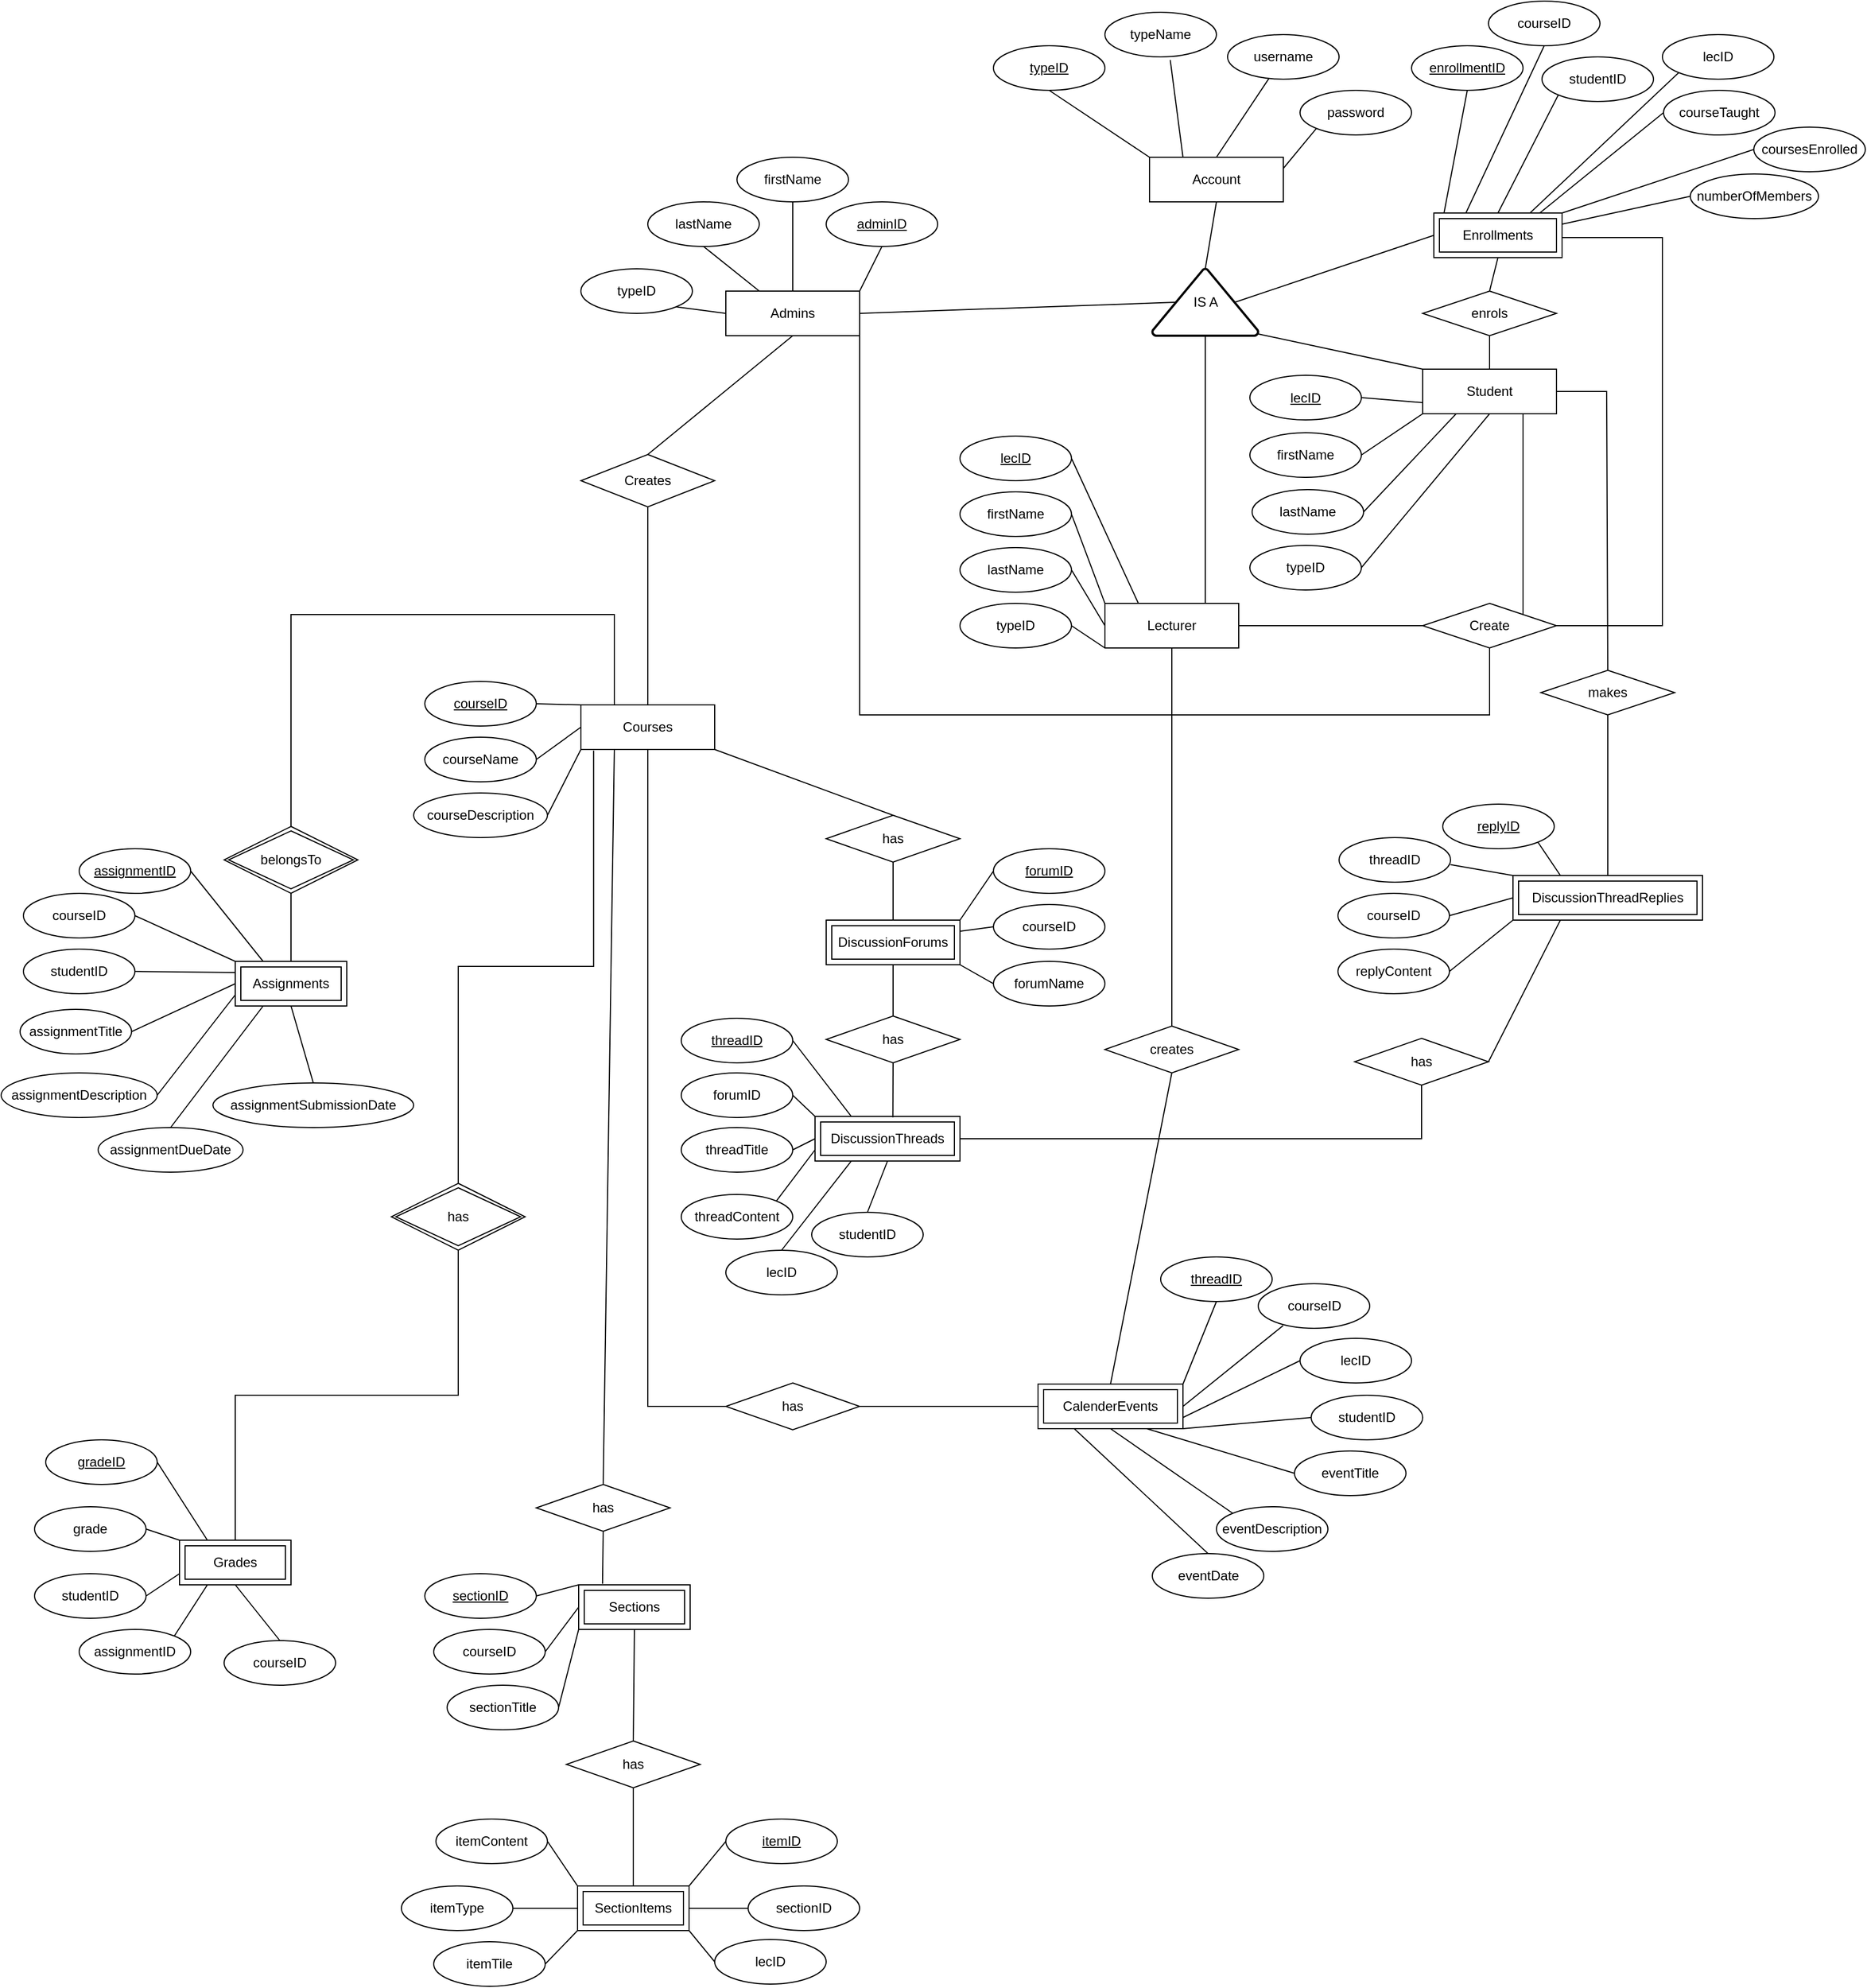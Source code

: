 <mxfile version="20.8.16" type="device"><diagram name="Page-1" id="lBveupXUD0aAb4CRtG_4"><mxGraphModel dx="3390" dy="1751" grid="1" gridSize="10" guides="1" tooltips="1" connect="1" arrows="1" fold="1" page="1" pageScale="1" pageWidth="850" pageHeight="1100" math="0" shadow="0"><root><mxCell id="0"/><mxCell id="1" parent="0"/><mxCell id="aRd8-85JqNdIU2MHfNbv-6" style="rounded=0;orthogonalLoop=1;jettySize=auto;html=1;strokeColor=none;startArrow=none;" parent="1" edge="1"><mxGeometry relative="1" as="geometry"><mxPoint x="-55.286" y="382.643" as="sourcePoint"/><mxPoint x="-70" y="306.5" as="targetPoint"/></mxGeometry></mxCell><mxCell id="B5tMdyo0w8CYbrF2n7jv-20" value="Account" style="rounded=0;whiteSpace=wrap;html=1;" parent="1" vertex="1"><mxGeometry x="180" y="160" width="120" height="40" as="geometry"/></mxCell><mxCell id="aRd8-85JqNdIU2MHfNbv-43" value="Create" style="shape=rhombus;perimeter=rhombusPerimeter;whiteSpace=wrap;html=1;align=center;" parent="1" vertex="1"><mxGeometry x="425" y="560" width="120" height="40" as="geometry"/></mxCell><mxCell id="aRd8-85JqNdIU2MHfNbv-58" value="typeID" style="ellipse;whiteSpace=wrap;html=1;align=center;fontStyle=4;" parent="1" vertex="1"><mxGeometry x="40" y="60" width="100" height="40" as="geometry"/></mxCell><mxCell id="aRd8-85JqNdIU2MHfNbv-59" value="typeName" style="ellipse;whiteSpace=wrap;html=1;align=center;" parent="1" vertex="1"><mxGeometry x="140" y="30" width="100" height="40" as="geometry"/></mxCell><mxCell id="aRd8-85JqNdIU2MHfNbv-60" value="username" style="ellipse;whiteSpace=wrap;html=1;align=center;" parent="1" vertex="1"><mxGeometry x="250" y="50" width="100" height="40" as="geometry"/></mxCell><mxCell id="aRd8-85JqNdIU2MHfNbv-67" value="enrollmentID" style="ellipse;whiteSpace=wrap;html=1;align=center;fontStyle=4;" parent="1" vertex="1"><mxGeometry x="415" y="60" width="100" height="40" as="geometry"/></mxCell><mxCell id="aRd8-85JqNdIU2MHfNbv-78" value="has" style="shape=rhombus;perimeter=rhombusPerimeter;whiteSpace=wrap;html=1;align=center;" parent="1" vertex="1"><mxGeometry x="-110" y="750" width="120" height="42" as="geometry"/></mxCell><mxCell id="aRd8-85JqNdIU2MHfNbv-79" value="Admins" style="rounded=0;whiteSpace=wrap;html=1;" parent="1" vertex="1"><mxGeometry x="-200" y="280" width="120" height="40" as="geometry"/></mxCell><mxCell id="aRd8-85JqNdIU2MHfNbv-116" value="DiscussionThreadReplies" style="shape=ext;margin=3;double=1;whiteSpace=wrap;html=1;align=center;" parent="1" vertex="1"><mxGeometry x="506" y="804" width="170" height="40" as="geometry"/></mxCell><mxCell id="aRd8-85JqNdIU2MHfNbv-117" value="" style="endArrow=none;html=1;rounded=0;strokeColor=default;exitX=1;exitY=0.5;exitDx=0;exitDy=0;entryX=0.25;entryY=1;entryDx=0;entryDy=0;" parent="1" source="PYHG-4ooEuoBFtApwX-n-49" target="aRd8-85JqNdIU2MHfNbv-116" edge="1"><mxGeometry width="50" height="50" relative="1" as="geometry"><mxPoint x="550" y="890" as="sourcePoint"/><mxPoint x="660" y="950" as="targetPoint"/></mxGeometry></mxCell><mxCell id="p_TfnDKH4M-P55CHSdLu-1" value="makes" style="shape=rhombus;perimeter=rhombusPerimeter;whiteSpace=wrap;html=1;align=center;" parent="1" vertex="1"><mxGeometry x="531" y="620" width="120" height="40" as="geometry"/></mxCell><mxCell id="p_TfnDKH4M-P55CHSdLu-18" value="DiscussionForums" style="shape=ext;margin=3;double=1;whiteSpace=wrap;html=1;align=center;" parent="1" vertex="1"><mxGeometry x="-110" y="844" width="120" height="40" as="geometry"/></mxCell><mxCell id="p_TfnDKH4M-P55CHSdLu-20" value="SectionItems" style="shape=ext;margin=3;double=1;whiteSpace=wrap;html=1;align=center;" parent="1" vertex="1"><mxGeometry x="-333" y="1710" width="100" height="40" as="geometry"/></mxCell><mxCell id="p_TfnDKH4M-P55CHSdLu-23" value="" style="endArrow=none;html=1;rounded=0;strokeColor=default;exitX=0.5;exitY=0;exitDx=0;exitDy=0;entryX=1;entryY=1;entryDx=0;entryDy=0;" parent="1" source="aRd8-85JqNdIU2MHfNbv-78" target="bflzQ9iihkxodjmwPfe6-37" edge="1"><mxGeometry width="50" height="50" relative="1" as="geometry"><mxPoint x="600" y="630" as="sourcePoint"/><mxPoint x="-50" y="510" as="targetPoint"/></mxGeometry></mxCell><mxCell id="p_TfnDKH4M-P55CHSdLu-34" value="replyID" style="ellipse;whiteSpace=wrap;html=1;align=center;fontStyle=4;" parent="1" vertex="1"><mxGeometry x="443" y="740" width="100" height="40" as="geometry"/></mxCell><mxCell id="p_TfnDKH4M-P55CHSdLu-35" value="courseID" style="ellipse;whiteSpace=wrap;html=1;align=center;" parent="1" vertex="1"><mxGeometry x="349" y="820" width="100" height="40" as="geometry"/></mxCell><mxCell id="p_TfnDKH4M-P55CHSdLu-38" value="replyContent" style="ellipse;whiteSpace=wrap;html=1;align=center;" parent="1" vertex="1"><mxGeometry x="349" y="870" width="100" height="40" as="geometry"/></mxCell><mxCell id="bflzQ9iihkxodjmwPfe6-6" value="IS A" style="strokeWidth=2;html=1;shape=mxgraph.flowchart.extract_or_measurement;whiteSpace=wrap;" parent="1" vertex="1"><mxGeometry x="182.5" y="260" width="95" height="60" as="geometry"/></mxCell><mxCell id="bflzQ9iihkxodjmwPfe6-9" value="" style="endArrow=none;html=1;rounded=0;exitX=0;exitY=0;exitDx=0;exitDy=0;entryX=0.99;entryY=0.97;entryDx=0;entryDy=0;entryPerimeter=0;" parent="1" source="bflzQ9iihkxodjmwPfe6-28" target="bflzQ9iihkxodjmwPfe6-6" edge="1"><mxGeometry relative="1" as="geometry"><mxPoint x="420" y="290" as="sourcePoint"/><mxPoint x="280" y="350" as="targetPoint"/></mxGeometry></mxCell><mxCell id="bflzQ9iihkxodjmwPfe6-10" value="" style="endArrow=none;html=1;rounded=0;entryX=0.78;entryY=0.5;entryDx=0;entryDy=0;entryPerimeter=0;exitX=0;exitY=0.5;exitDx=0;exitDy=0;" parent="1" source="bflzQ9iihkxodjmwPfe6-16" target="bflzQ9iihkxodjmwPfe6-6" edge="1"><mxGeometry relative="1" as="geometry"><mxPoint x="450" y="120" as="sourcePoint"/><mxPoint x="286.6" y="140" as="targetPoint"/></mxGeometry></mxCell><mxCell id="bflzQ9iihkxodjmwPfe6-11" value="" style="endArrow=none;html=1;rounded=0;entryX=0.75;entryY=0;entryDx=0;entryDy=0;" parent="1" source="bflzQ9iihkxodjmwPfe6-6" target="bflzQ9iihkxodjmwPfe6-27" edge="1"><mxGeometry relative="1" as="geometry"><mxPoint x="420" y="250" as="sourcePoint"/><mxPoint x="240" y="390" as="targetPoint"/></mxGeometry></mxCell><mxCell id="bflzQ9iihkxodjmwPfe6-12" value="" style="endArrow=none;html=1;rounded=0;entryX=0.22;entryY=0.5;entryDx=0;entryDy=0;exitX=1;exitY=0.5;exitDx=0;exitDy=0;entryPerimeter=0;" parent="1" source="aRd8-85JqNdIU2MHfNbv-79" target="bflzQ9iihkxodjmwPfe6-6" edge="1"><mxGeometry relative="1" as="geometry"><mxPoint x="243.333" y="170" as="sourcePoint"/><mxPoint x="160" y="320" as="targetPoint"/></mxGeometry></mxCell><mxCell id="bflzQ9iihkxodjmwPfe6-16" value="Enrollments" style="shape=ext;margin=3;double=1;whiteSpace=wrap;html=1;align=center;" parent="1" vertex="1"><mxGeometry x="435" y="210" width="115" height="40" as="geometry"/></mxCell><mxCell id="bflzQ9iihkxodjmwPfe6-18" value="" style="endArrow=none;html=1;rounded=0;entryX=0.5;entryY=0;entryDx=0;entryDy=0;exitX=0.5;exitY=1;exitDx=0;exitDy=0;entryPerimeter=0;" parent="1" source="B5tMdyo0w8CYbrF2n7jv-20" target="bflzQ9iihkxodjmwPfe6-6" edge="1"><mxGeometry relative="1" as="geometry"><mxPoint x="45.0" y="180" as="sourcePoint"/><mxPoint x="233.4" y="140" as="targetPoint"/></mxGeometry></mxCell><mxCell id="bflzQ9iihkxodjmwPfe6-21" value="" style="endArrow=none;html=1;rounded=0;entryX=0.5;entryY=1;entryDx=0;entryDy=0;exitX=0.5;exitY=0;exitDx=0;exitDy=0;" parent="1" source="bflzQ9iihkxodjmwPfe6-38" target="aRd8-85JqNdIU2MHfNbv-79" edge="1"><mxGeometry relative="1" as="geometry"><mxPoint x="-50" y="380" as="sourcePoint"/><mxPoint x="233.4" y="140.0" as="targetPoint"/></mxGeometry></mxCell><mxCell id="bflzQ9iihkxodjmwPfe6-22" value="" style="endArrow=none;html=1;rounded=0;entryX=0.5;entryY=1;entryDx=0;entryDy=0;exitX=0.5;exitY=0;exitDx=0;exitDy=0;" parent="1" source="bflzQ9iihkxodjmwPfe6-37" target="bflzQ9iihkxodjmwPfe6-38" edge="1"><mxGeometry relative="1" as="geometry"><mxPoint x="-50" y="470" as="sourcePoint"/><mxPoint x="-50" y="440.0" as="targetPoint"/></mxGeometry></mxCell><mxCell id="bflzQ9iihkxodjmwPfe6-23" value="" style="endArrow=none;html=1;rounded=0;strokeColor=default;entryX=0.5;entryY=0;entryDx=0;entryDy=0;exitX=0.5;exitY=1;exitDx=0;exitDy=0;" parent="1" source="aRd8-85JqNdIU2MHfNbv-78" target="p_TfnDKH4M-P55CHSdLu-18" edge="1"><mxGeometry width="50" height="50" relative="1" as="geometry"><mxPoint x="30" y="510" as="sourcePoint"/><mxPoint x="25" y="410" as="targetPoint"/></mxGeometry></mxCell><mxCell id="bflzQ9iihkxodjmwPfe6-24" value="DiscussionThreads" style="shape=ext;margin=3;double=1;whiteSpace=wrap;html=1;align=center;" parent="1" vertex="1"><mxGeometry x="-120" y="1020" width="130" height="40" as="geometry"/></mxCell><mxCell id="bflzQ9iihkxodjmwPfe6-25" value="" style="rounded=0;orthogonalLoop=1;jettySize=auto;html=1;strokeColor=none;endArrow=none;" parent="1" edge="1"><mxGeometry relative="1" as="geometry"><mxPoint x="270" y="343.333" as="sourcePoint"/><mxPoint x="-7.647" y="401.176" as="targetPoint"/></mxGeometry></mxCell><mxCell id="bflzQ9iihkxodjmwPfe6-27" value="Lecturer" style="rounded=0;whiteSpace=wrap;html=1;" parent="1" vertex="1"><mxGeometry x="140" y="560" width="120" height="40" as="geometry"/></mxCell><mxCell id="bflzQ9iihkxodjmwPfe6-28" value="Student" style="rounded=0;whiteSpace=wrap;html=1;" parent="1" vertex="1"><mxGeometry x="425" y="350" width="120" height="40" as="geometry"/></mxCell><mxCell id="bflzQ9iihkxodjmwPfe6-29" value="" style="endArrow=none;html=1;rounded=0;entryX=0.5;entryY=1;entryDx=0;entryDy=0;exitX=1;exitY=1;exitDx=0;exitDy=0;edgeStyle=orthogonalEdgeStyle;" parent="1" source="aRd8-85JqNdIU2MHfNbv-79" target="aRd8-85JqNdIU2MHfNbv-43" edge="1"><mxGeometry relative="1" as="geometry"><mxPoint x="250" y="330" as="sourcePoint"/><mxPoint x="250" y="460" as="targetPoint"/><Array as="points"><mxPoint x="-80" y="660"/><mxPoint x="485" y="660"/></Array></mxGeometry></mxCell><mxCell id="bflzQ9iihkxodjmwPfe6-30" value="" style="endArrow=none;html=1;rounded=0;entryX=1;entryY=0;entryDx=0;entryDy=0;exitX=0.75;exitY=1;exitDx=0;exitDy=0;" parent="1" source="bflzQ9iihkxodjmwPfe6-28" target="aRd8-85JqNdIU2MHfNbv-43" edge="1"><mxGeometry relative="1" as="geometry"><mxPoint x="480" y="440" as="sourcePoint"/><mxPoint x="435" y="580" as="targetPoint"/></mxGeometry></mxCell><mxCell id="bflzQ9iihkxodjmwPfe6-31" value="" style="endArrow=none;html=1;rounded=0;entryX=1;entryY=0.5;entryDx=0;entryDy=0;exitX=0;exitY=0.5;exitDx=0;exitDy=0;" parent="1" source="aRd8-85JqNdIU2MHfNbv-43" target="bflzQ9iihkxodjmwPfe6-27" edge="1"><mxGeometry relative="1" as="geometry"><mxPoint x="400" y="390" as="sourcePoint"/><mxPoint x="296.55" y="328.2" as="targetPoint"/></mxGeometry></mxCell><mxCell id="bflzQ9iihkxodjmwPfe6-33" value="" style="endArrow=none;html=1;rounded=0;edgeStyle=orthogonalEdgeStyle;exitX=1;exitY=0.5;exitDx=0;exitDy=0;entryX=1;entryY=0.5;entryDx=0;entryDy=0;" parent="1" target="aRd8-85JqNdIU2MHfNbv-43" edge="1"><mxGeometry relative="1" as="geometry"><mxPoint x="550" y="232" as="sourcePoint"/><mxPoint x="545" y="582" as="targetPoint"/><Array as="points"><mxPoint x="640" y="232"/><mxPoint x="640" y="580"/></Array></mxGeometry></mxCell><mxCell id="bflzQ9iihkxodjmwPfe6-35" value="" style="endArrow=none;html=1;rounded=0;strokeColor=default;exitX=1;exitY=0.5;exitDx=0;exitDy=0;entryX=0.5;entryY=0;entryDx=0;entryDy=0;" parent="1" source="bflzQ9iihkxodjmwPfe6-28" target="p_TfnDKH4M-P55CHSdLu-1" edge="1"><mxGeometry width="50" height="50" relative="1" as="geometry"><mxPoint x="610" y="380" as="sourcePoint"/><mxPoint x="590" y="600" as="targetPoint"/><Array as="points"><mxPoint x="590" y="370"/></Array></mxGeometry></mxCell><mxCell id="bflzQ9iihkxodjmwPfe6-37" value="Courses" style="rounded=0;whiteSpace=wrap;html=1;" parent="1" vertex="1"><mxGeometry x="-330" y="651" width="120" height="40" as="geometry"/></mxCell><mxCell id="bflzQ9iihkxodjmwPfe6-38" value="Creates" style="shape=rhombus;perimeter=rhombusPerimeter;whiteSpace=wrap;html=1;align=center;" parent="1" vertex="1"><mxGeometry x="-330" y="426.5" width="120" height="47" as="geometry"/></mxCell><mxCell id="bflzQ9iihkxodjmwPfe6-40" value="CalenderEvents" style="shape=ext;margin=3;double=1;whiteSpace=wrap;html=1;align=center;" parent="1" vertex="1"><mxGeometry x="80" y="1260" width="130" height="40" as="geometry"/></mxCell><mxCell id="bflzQ9iihkxodjmwPfe6-42" value="" style="endArrow=none;html=1;rounded=0;exitX=0;exitY=0.5;exitDx=0;exitDy=0;entryX=0.5;entryY=1;entryDx=0;entryDy=0;edgeStyle=orthogonalEdgeStyle;" parent="1" source="PYHG-4ooEuoBFtApwX-n-57" target="bflzQ9iihkxodjmwPfe6-37" edge="1"><mxGeometry relative="1" as="geometry"><mxPoint x="-220" y="1200" as="sourcePoint"/><mxPoint x="-280" y="710" as="targetPoint"/></mxGeometry></mxCell><mxCell id="bflzQ9iihkxodjmwPfe6-43" value="" style="endArrow=none;html=1;rounded=0;strokeColor=default;exitX=0.5;exitY=0;exitDx=0;exitDy=0;entryX=0.5;entryY=1;entryDx=0;entryDy=0;" parent="1" source="aRd8-85JqNdIU2MHfNbv-116" target="p_TfnDKH4M-P55CHSdLu-1" edge="1"><mxGeometry width="50" height="50" relative="1" as="geometry"><mxPoint x="20" y="824" as="sourcePoint"/><mxPoint x="516" y="738" as="targetPoint"/></mxGeometry></mxCell><mxCell id="bflzQ9iihkxodjmwPfe6-47" value="Assignments" style="shape=ext;margin=3;double=1;whiteSpace=wrap;html=1;align=center;" parent="1" vertex="1"><mxGeometry x="-640" y="881" width="100" height="40" as="geometry"/></mxCell><mxCell id="bflzQ9iihkxodjmwPfe6-49" value="Sections" style="shape=ext;margin=3;double=1;whiteSpace=wrap;html=1;align=center;" parent="1" vertex="1"><mxGeometry x="-332" y="1440" width="100" height="40" as="geometry"/></mxCell><mxCell id="bflzQ9iihkxodjmwPfe6-50" value="has" style="shape=rhombus;perimeter=rhombusPerimeter;whiteSpace=wrap;html=1;align=center;" parent="1" vertex="1"><mxGeometry x="-110" y="930" width="120" height="42" as="geometry"/></mxCell><mxCell id="bflzQ9iihkxodjmwPfe6-51" value="" style="endArrow=none;html=1;rounded=0;strokeColor=default;entryX=0.5;entryY=0;entryDx=0;entryDy=0;exitX=0.5;exitY=1;exitDx=0;exitDy=0;" parent="1" source="p_TfnDKH4M-P55CHSdLu-18" target="bflzQ9iihkxodjmwPfe6-50" edge="1"><mxGeometry width="50" height="50" relative="1" as="geometry"><mxPoint x="-40" y="750" as="sourcePoint"/><mxPoint x="-40" y="790" as="targetPoint"/></mxGeometry></mxCell><mxCell id="bflzQ9iihkxodjmwPfe6-52" value="" style="endArrow=none;html=1;rounded=0;strokeColor=default;exitX=0.5;exitY=1;exitDx=0;exitDy=0;entryX=0.537;entryY=0.023;entryDx=0;entryDy=0;entryPerimeter=0;" parent="1" source="bflzQ9iihkxodjmwPfe6-50" target="bflzQ9iihkxodjmwPfe6-24" edge="1"><mxGeometry width="50" height="50" relative="1" as="geometry"><mxPoint x="-40" y="830" as="sourcePoint"/><mxPoint x="-80" y="910" as="targetPoint"/></mxGeometry></mxCell><mxCell id="PYHG-4ooEuoBFtApwX-n-1" value="password" style="ellipse;whiteSpace=wrap;html=1;align=center;" vertex="1" parent="1"><mxGeometry x="315" y="100" width="100" height="40" as="geometry"/></mxCell><mxCell id="PYHG-4ooEuoBFtApwX-n-2" value="enrols" style="shape=rhombus;perimeter=rhombusPerimeter;whiteSpace=wrap;html=1;align=center;" vertex="1" parent="1"><mxGeometry x="425" y="280" width="120" height="40" as="geometry"/></mxCell><mxCell id="PYHG-4ooEuoBFtApwX-n-3" value="" style="endArrow=none;html=1;rounded=0;entryX=0.5;entryY=0;entryDx=0;entryDy=0;exitX=0.5;exitY=1;exitDx=0;exitDy=0;" edge="1" parent="1" source="bflzQ9iihkxodjmwPfe6-16" target="PYHG-4ooEuoBFtApwX-n-2"><mxGeometry relative="1" as="geometry"><mxPoint x="445" y="240" as="sourcePoint"/><mxPoint x="276.6" y="300" as="targetPoint"/></mxGeometry></mxCell><mxCell id="PYHG-4ooEuoBFtApwX-n-4" value="" style="endArrow=none;html=1;rounded=0;entryX=0.5;entryY=1;entryDx=0;entryDy=0;exitX=0.5;exitY=0;exitDx=0;exitDy=0;" edge="1" parent="1" source="bflzQ9iihkxodjmwPfe6-28" target="PYHG-4ooEuoBFtApwX-n-2"><mxGeometry relative="1" as="geometry"><mxPoint x="502.5" y="260" as="sourcePoint"/><mxPoint x="495" y="290" as="targetPoint"/></mxGeometry></mxCell><mxCell id="PYHG-4ooEuoBFtApwX-n-6" value="" style="endArrow=none;html=1;rounded=0;entryX=0;entryY=0;entryDx=0;entryDy=0;exitX=0.5;exitY=1;exitDx=0;exitDy=0;" edge="1" parent="1" source="aRd8-85JqNdIU2MHfNbv-58" target="B5tMdyo0w8CYbrF2n7jv-20"><mxGeometry relative="1" as="geometry"><mxPoint x="-30" y="310" as="sourcePoint"/><mxPoint x="223.4" y="300" as="targetPoint"/></mxGeometry></mxCell><mxCell id="PYHG-4ooEuoBFtApwX-n-7" value="" style="endArrow=none;html=1;rounded=0;entryX=0.25;entryY=0;entryDx=0;entryDy=0;exitX=0.586;exitY=1.07;exitDx=0;exitDy=0;exitPerimeter=0;" edge="1" parent="1" source="aRd8-85JqNdIU2MHfNbv-59" target="B5tMdyo0w8CYbrF2n7jv-20"><mxGeometry relative="1" as="geometry"><mxPoint x="100" y="110" as="sourcePoint"/><mxPoint x="190" y="170" as="targetPoint"/></mxGeometry></mxCell><mxCell id="PYHG-4ooEuoBFtApwX-n-8" value="" style="endArrow=none;html=1;rounded=0;entryX=0.5;entryY=0;entryDx=0;entryDy=0;" edge="1" parent="1" source="aRd8-85JqNdIU2MHfNbv-60" target="B5tMdyo0w8CYbrF2n7jv-20"><mxGeometry relative="1" as="geometry"><mxPoint x="208.6" y="82.8" as="sourcePoint"/><mxPoint x="220" y="170" as="targetPoint"/></mxGeometry></mxCell><mxCell id="PYHG-4ooEuoBFtApwX-n-9" value="" style="endArrow=none;html=1;rounded=0;entryX=1;entryY=0.25;entryDx=0;entryDy=0;exitX=0;exitY=1;exitDx=0;exitDy=0;" edge="1" parent="1" source="PYHG-4ooEuoBFtApwX-n-1" target="B5tMdyo0w8CYbrF2n7jv-20"><mxGeometry relative="1" as="geometry"><mxPoint x="297.117" y="99.325" as="sourcePoint"/><mxPoint x="250" y="170" as="targetPoint"/></mxGeometry></mxCell><mxCell id="PYHG-4ooEuoBFtApwX-n-10" value="adminID" style="ellipse;whiteSpace=wrap;html=1;align=center;fontStyle=4;" vertex="1" parent="1"><mxGeometry x="-110" y="200" width="100" height="40" as="geometry"/></mxCell><mxCell id="PYHG-4ooEuoBFtApwX-n-11" value="firstName" style="ellipse;whiteSpace=wrap;html=1;align=center;" vertex="1" parent="1"><mxGeometry x="-190" y="160" width="100" height="40" as="geometry"/></mxCell><mxCell id="PYHG-4ooEuoBFtApwX-n-12" value="" style="endArrow=none;html=1;rounded=0;entryX=1;entryY=0;entryDx=0;entryDy=0;exitX=0.5;exitY=1;exitDx=0;exitDy=0;" edge="1" parent="1" source="PYHG-4ooEuoBFtApwX-n-10" target="aRd8-85JqNdIU2MHfNbv-79"><mxGeometry relative="1" as="geometry"><mxPoint x="100" y="110" as="sourcePoint"/><mxPoint x="190" y="170" as="targetPoint"/></mxGeometry></mxCell><mxCell id="PYHG-4ooEuoBFtApwX-n-13" value="lastName" style="ellipse;whiteSpace=wrap;html=1;align=center;" vertex="1" parent="1"><mxGeometry x="-270" y="200" width="100" height="40" as="geometry"/></mxCell><mxCell id="PYHG-4ooEuoBFtApwX-n-14" value="" style="endArrow=none;html=1;rounded=0;entryX=0.5;entryY=0;entryDx=0;entryDy=0;exitX=0.5;exitY=1;exitDx=0;exitDy=0;" edge="1" parent="1" source="PYHG-4ooEuoBFtApwX-n-11" target="aRd8-85JqNdIU2MHfNbv-79"><mxGeometry relative="1" as="geometry"><mxPoint x="-10" y="250" as="sourcePoint"/><mxPoint x="-30" y="290" as="targetPoint"/></mxGeometry></mxCell><mxCell id="PYHG-4ooEuoBFtApwX-n-15" value="" style="endArrow=none;html=1;rounded=0;entryX=0.25;entryY=0;entryDx=0;entryDy=0;exitX=0.5;exitY=1;exitDx=0;exitDy=0;" edge="1" parent="1" source="PYHG-4ooEuoBFtApwX-n-13" target="aRd8-85JqNdIU2MHfNbv-79"><mxGeometry relative="1" as="geometry"><mxPoint x="-120" y="250" as="sourcePoint"/><mxPoint x="-90" y="290" as="targetPoint"/></mxGeometry></mxCell><mxCell id="PYHG-4ooEuoBFtApwX-n-16" value="typeID" style="ellipse;whiteSpace=wrap;html=1;align=center;" vertex="1" parent="1"><mxGeometry x="-330" y="260" width="100" height="40" as="geometry"/></mxCell><mxCell id="PYHG-4ooEuoBFtApwX-n-17" value="" style="endArrow=none;html=1;rounded=0;entryX=0;entryY=0.5;entryDx=0;entryDy=0;exitX=1;exitY=1;exitDx=0;exitDy=0;" edge="1" parent="1" source="PYHG-4ooEuoBFtApwX-n-16" target="aRd8-85JqNdIU2MHfNbv-79"><mxGeometry relative="1" as="geometry"><mxPoint x="-230" y="260" as="sourcePoint"/><mxPoint x="-120" y="290" as="targetPoint"/></mxGeometry></mxCell><mxCell id="PYHG-4ooEuoBFtApwX-n-18" value="lecID" style="ellipse;whiteSpace=wrap;html=1;align=center;fontStyle=4;" vertex="1" parent="1"><mxGeometry x="10" y="410" width="100" height="40" as="geometry"/></mxCell><mxCell id="PYHG-4ooEuoBFtApwX-n-19" value="firstName" style="ellipse;whiteSpace=wrap;html=1;align=center;" vertex="1" parent="1"><mxGeometry x="10" y="460" width="100" height="40" as="geometry"/></mxCell><mxCell id="PYHG-4ooEuoBFtApwX-n-21" value="lastName" style="ellipse;whiteSpace=wrap;html=1;align=center;" vertex="1" parent="1"><mxGeometry x="10" y="510" width="100" height="40" as="geometry"/></mxCell><mxCell id="PYHG-4ooEuoBFtApwX-n-22" value="typeID" style="ellipse;whiteSpace=wrap;html=1;align=center;" vertex="1" parent="1"><mxGeometry x="10" y="560" width="100" height="40" as="geometry"/></mxCell><mxCell id="PYHG-4ooEuoBFtApwX-n-23" value="" style="endArrow=none;html=1;rounded=0;entryX=0.25;entryY=0;entryDx=0;entryDy=0;exitX=1;exitY=0.5;exitDx=0;exitDy=0;" edge="1" parent="1" source="PYHG-4ooEuoBFtApwX-n-18" target="bflzQ9iihkxodjmwPfe6-27"><mxGeometry relative="1" as="geometry"><mxPoint x="245.556" y="330" as="sourcePoint"/><mxPoint x="210" y="570" as="targetPoint"/></mxGeometry></mxCell><mxCell id="PYHG-4ooEuoBFtApwX-n-24" value="" style="endArrow=none;html=1;rounded=0;entryX=0;entryY=0;entryDx=0;entryDy=0;exitX=1;exitY=0.5;exitDx=0;exitDy=0;" edge="1" parent="1" source="PYHG-4ooEuoBFtApwX-n-19" target="bflzQ9iihkxodjmwPfe6-27"><mxGeometry relative="1" as="geometry"><mxPoint x="120" y="440" as="sourcePoint"/><mxPoint x="180" y="570" as="targetPoint"/></mxGeometry></mxCell><mxCell id="PYHG-4ooEuoBFtApwX-n-25" value="" style="endArrow=none;html=1;rounded=0;entryX=0;entryY=1;entryDx=0;entryDy=0;exitX=1;exitY=0.5;exitDx=0;exitDy=0;" edge="1" parent="1" source="PYHG-4ooEuoBFtApwX-n-22" target="bflzQ9iihkxodjmwPfe6-27"><mxGeometry relative="1" as="geometry"><mxPoint x="120" y="490" as="sourcePoint"/><mxPoint x="150" y="570" as="targetPoint"/></mxGeometry></mxCell><mxCell id="PYHG-4ooEuoBFtApwX-n-26" value="" style="endArrow=none;html=1;rounded=0;entryX=0;entryY=0.5;entryDx=0;entryDy=0;exitX=1;exitY=0.5;exitDx=0;exitDy=0;" edge="1" parent="1" source="PYHG-4ooEuoBFtApwX-n-21" target="bflzQ9iihkxodjmwPfe6-27"><mxGeometry relative="1" as="geometry"><mxPoint x="120" y="490" as="sourcePoint"/><mxPoint x="150" y="570" as="targetPoint"/></mxGeometry></mxCell><mxCell id="PYHG-4ooEuoBFtApwX-n-27" value="lecID" style="ellipse;whiteSpace=wrap;html=1;align=center;fontStyle=4;" vertex="1" parent="1"><mxGeometry x="270" y="355.5" width="100" height="40" as="geometry"/></mxCell><mxCell id="PYHG-4ooEuoBFtApwX-n-28" value="firstName" style="ellipse;whiteSpace=wrap;html=1;align=center;" vertex="1" parent="1"><mxGeometry x="270" y="407" width="100" height="40" as="geometry"/></mxCell><mxCell id="PYHG-4ooEuoBFtApwX-n-29" value="lastName" style="ellipse;whiteSpace=wrap;html=1;align=center;" vertex="1" parent="1"><mxGeometry x="272" y="458" width="100" height="40" as="geometry"/></mxCell><mxCell id="PYHG-4ooEuoBFtApwX-n-30" value="typeID" style="ellipse;whiteSpace=wrap;html=1;align=center;" vertex="1" parent="1"><mxGeometry x="270" y="508" width="100" height="40" as="geometry"/></mxCell><mxCell id="PYHG-4ooEuoBFtApwX-n-31" value="" style="endArrow=none;html=1;rounded=0;exitX=0;exitY=0.75;exitDx=0;exitDy=0;entryX=1;entryY=0.5;entryDx=0;entryDy=0;" edge="1" parent="1" source="bflzQ9iihkxodjmwPfe6-28" target="PYHG-4ooEuoBFtApwX-n-27"><mxGeometry relative="1" as="geometry"><mxPoint x="435" y="360" as="sourcePoint"/><mxPoint x="286.55" y="328.2" as="targetPoint"/></mxGeometry></mxCell><mxCell id="PYHG-4ooEuoBFtApwX-n-32" value="" style="endArrow=none;html=1;rounded=0;exitX=0;exitY=1;exitDx=0;exitDy=0;entryX=1;entryY=0.5;entryDx=0;entryDy=0;" edge="1" parent="1" source="bflzQ9iihkxodjmwPfe6-28" target="PYHG-4ooEuoBFtApwX-n-28"><mxGeometry relative="1" as="geometry"><mxPoint x="435" y="390" as="sourcePoint"/><mxPoint x="380" y="385.5" as="targetPoint"/></mxGeometry></mxCell><mxCell id="PYHG-4ooEuoBFtApwX-n-33" value="" style="endArrow=none;html=1;rounded=0;entryX=1;entryY=0.5;entryDx=0;entryDy=0;exitX=0.25;exitY=1;exitDx=0;exitDy=0;" edge="1" parent="1" source="bflzQ9iihkxodjmwPfe6-28" target="PYHG-4ooEuoBFtApwX-n-29"><mxGeometry relative="1" as="geometry"><mxPoint x="450" y="410" as="sourcePoint"/><mxPoint x="380" y="437" as="targetPoint"/></mxGeometry></mxCell><mxCell id="PYHG-4ooEuoBFtApwX-n-34" value="" style="endArrow=none;html=1;rounded=0;entryX=1;entryY=0.5;entryDx=0;entryDy=0;exitX=0.5;exitY=1;exitDx=0;exitDy=0;" edge="1" parent="1" source="bflzQ9iihkxodjmwPfe6-28" target="PYHG-4ooEuoBFtApwX-n-30"><mxGeometry relative="1" as="geometry"><mxPoint x="465" y="400" as="sourcePoint"/><mxPoint x="382" y="488" as="targetPoint"/></mxGeometry></mxCell><mxCell id="PYHG-4ooEuoBFtApwX-n-35" value="courseID" style="ellipse;whiteSpace=wrap;html=1;align=center;fontStyle=4;" vertex="1" parent="1"><mxGeometry x="-470" y="630" width="100" height="40" as="geometry"/></mxCell><mxCell id="PYHG-4ooEuoBFtApwX-n-36" value="courseName" style="ellipse;whiteSpace=wrap;html=1;align=center;" vertex="1" parent="1"><mxGeometry x="-470" y="680" width="100" height="40" as="geometry"/></mxCell><mxCell id="PYHG-4ooEuoBFtApwX-n-37" value="courseDescription" style="ellipse;whiteSpace=wrap;html=1;align=center;" vertex="1" parent="1"><mxGeometry x="-480" y="730" width="120" height="40" as="geometry"/></mxCell><mxCell id="PYHG-4ooEuoBFtApwX-n-38" value="" style="endArrow=none;html=1;rounded=0;entryX=1;entryY=0.5;entryDx=0;entryDy=0;exitX=0;exitY=0;exitDx=0;exitDy=0;" edge="1" parent="1" source="bflzQ9iihkxodjmwPfe6-37" target="PYHG-4ooEuoBFtApwX-n-35"><mxGeometry relative="1" as="geometry"><mxPoint x="-210" y="661" as="sourcePoint"/><mxPoint x="-210" y="491" as="targetPoint"/></mxGeometry></mxCell><mxCell id="PYHG-4ooEuoBFtApwX-n-39" value="" style="endArrow=none;html=1;rounded=0;entryX=1;entryY=0.5;entryDx=0;entryDy=0;exitX=0;exitY=0.5;exitDx=0;exitDy=0;" edge="1" parent="1" source="bflzQ9iihkxodjmwPfe6-37" target="PYHG-4ooEuoBFtApwX-n-36"><mxGeometry relative="1" as="geometry"><mxPoint x="-270" y="661" as="sourcePoint"/><mxPoint x="-310" y="630" as="targetPoint"/></mxGeometry></mxCell><mxCell id="PYHG-4ooEuoBFtApwX-n-40" value="" style="endArrow=none;html=1;rounded=0;entryX=1;entryY=0.5;entryDx=0;entryDy=0;exitX=0;exitY=1;exitDx=0;exitDy=0;" edge="1" parent="1" source="bflzQ9iihkxodjmwPfe6-37" target="PYHG-4ooEuoBFtApwX-n-37"><mxGeometry relative="1" as="geometry"><mxPoint x="-280" y="700" as="sourcePoint"/><mxPoint x="-311" y="682" as="targetPoint"/></mxGeometry></mxCell><mxCell id="PYHG-4ooEuoBFtApwX-n-41" value="courseID" style="ellipse;whiteSpace=wrap;html=1;align=center;" vertex="1" parent="1"><mxGeometry x="484" y="20" width="100" height="40" as="geometry"/></mxCell><mxCell id="PYHG-4ooEuoBFtApwX-n-42" value="studentID" style="ellipse;whiteSpace=wrap;html=1;align=center;" vertex="1" parent="1"><mxGeometry x="532" y="70" width="100" height="40" as="geometry"/></mxCell><mxCell id="PYHG-4ooEuoBFtApwX-n-43" value="lecID" style="ellipse;whiteSpace=wrap;html=1;align=center;" vertex="1" parent="1"><mxGeometry x="640" y="50" width="100" height="40" as="geometry"/></mxCell><mxCell id="PYHG-4ooEuoBFtApwX-n-44" value="" style="endArrow=none;html=1;rounded=0;entryX=0.08;entryY=-0.01;entryDx=0;entryDy=0;exitX=0.5;exitY=1;exitDx=0;exitDy=0;entryPerimeter=0;" edge="1" parent="1" source="aRd8-85JqNdIU2MHfNbv-67" target="bflzQ9iihkxodjmwPfe6-16"><mxGeometry relative="1" as="geometry"><mxPoint x="339.645" y="144.142" as="sourcePoint"/><mxPoint x="310" y="180" as="targetPoint"/></mxGeometry></mxCell><mxCell id="PYHG-4ooEuoBFtApwX-n-45" value="" style="endArrow=none;html=1;rounded=0;entryX=0.25;entryY=0;entryDx=0;entryDy=0;exitX=0.5;exitY=1;exitDx=0;exitDy=0;" edge="1" parent="1" source="PYHG-4ooEuoBFtApwX-n-41" target="bflzQ9iihkxodjmwPfe6-16"><mxGeometry relative="1" as="geometry"><mxPoint x="475" y="110" as="sourcePoint"/><mxPoint x="454.2" y="219.6" as="targetPoint"/></mxGeometry></mxCell><mxCell id="PYHG-4ooEuoBFtApwX-n-47" value="" style="endArrow=none;html=1;rounded=0;entryX=0.5;entryY=0;entryDx=0;entryDy=0;exitX=0;exitY=1;exitDx=0;exitDy=0;" edge="1" parent="1" source="PYHG-4ooEuoBFtApwX-n-42" target="bflzQ9iihkxodjmwPfe6-16"><mxGeometry relative="1" as="geometry"><mxPoint x="575" y="70" as="sourcePoint"/><mxPoint x="473.75" y="220" as="targetPoint"/></mxGeometry></mxCell><mxCell id="PYHG-4ooEuoBFtApwX-n-48" value="" style="endArrow=none;html=1;rounded=0;entryX=0.75;entryY=0;entryDx=0;entryDy=0;exitX=0;exitY=1;exitDx=0;exitDy=0;" edge="1" parent="1" source="PYHG-4ooEuoBFtApwX-n-43" target="bflzQ9iihkxodjmwPfe6-16"><mxGeometry relative="1" as="geometry"><mxPoint x="654.645" y="64.142" as="sourcePoint"/><mxPoint x="502.5" y="220" as="targetPoint"/></mxGeometry></mxCell><mxCell id="PYHG-4ooEuoBFtApwX-n-49" value="has" style="shape=rhombus;perimeter=rhombusPerimeter;whiteSpace=wrap;html=1;align=center;" vertex="1" parent="1"><mxGeometry x="364" y="950" width="120" height="42" as="geometry"/></mxCell><mxCell id="PYHG-4ooEuoBFtApwX-n-50" value="" style="endArrow=none;html=1;rounded=0;strokeColor=default;exitX=0.5;exitY=1;exitDx=0;exitDy=0;entryX=1;entryY=0.5;entryDx=0;entryDy=0;edgeStyle=orthogonalEdgeStyle;" edge="1" parent="1" source="PYHG-4ooEuoBFtApwX-n-49" target="bflzQ9iihkxodjmwPfe6-24"><mxGeometry width="50" height="50" relative="1" as="geometry"><mxPoint x="250" y="874" as="sourcePoint"/><mxPoint x="516" y="834" as="targetPoint"/></mxGeometry></mxCell><mxCell id="PYHG-4ooEuoBFtApwX-n-51" value="numberOfMembers" style="ellipse;whiteSpace=wrap;html=1;align=center;" vertex="1" parent="1"><mxGeometry x="665" y="175" width="115" height="40" as="geometry"/></mxCell><mxCell id="PYHG-4ooEuoBFtApwX-n-52" value="coursesEnrolled" style="ellipse;whiteSpace=wrap;html=1;align=center;" vertex="1" parent="1"><mxGeometry x="722" y="133" width="100" height="40" as="geometry"/></mxCell><mxCell id="PYHG-4ooEuoBFtApwX-n-53" value="courseTaught" style="ellipse;whiteSpace=wrap;html=1;align=center;" vertex="1" parent="1"><mxGeometry x="641" y="100" width="100" height="40" as="geometry"/></mxCell><mxCell id="PYHG-4ooEuoBFtApwX-n-54" value="" style="endArrow=none;html=1;rounded=0;exitX=0;exitY=0.5;exitDx=0;exitDy=0;" edge="1" parent="1" source="PYHG-4ooEuoBFtApwX-n-53"><mxGeometry relative="1" as="geometry"><mxPoint x="664.645" y="94.142" as="sourcePoint"/><mxPoint x="530" y="210" as="targetPoint"/></mxGeometry></mxCell><mxCell id="PYHG-4ooEuoBFtApwX-n-55" value="" style="endArrow=none;html=1;rounded=0;exitX=0;exitY=0.5;exitDx=0;exitDy=0;entryX=1;entryY=0;entryDx=0;entryDy=0;" edge="1" parent="1" source="PYHG-4ooEuoBFtApwX-n-52" target="bflzQ9iihkxodjmwPfe6-16"><mxGeometry relative="1" as="geometry"><mxPoint x="651" y="130" as="sourcePoint"/><mxPoint x="540" y="220" as="targetPoint"/></mxGeometry></mxCell><mxCell id="PYHG-4ooEuoBFtApwX-n-56" value="" style="endArrow=none;html=1;rounded=0;exitX=0;exitY=0.5;exitDx=0;exitDy=0;entryX=1;entryY=0.25;entryDx=0;entryDy=0;" edge="1" parent="1" source="PYHG-4ooEuoBFtApwX-n-51" target="bflzQ9iihkxodjmwPfe6-16"><mxGeometry relative="1" as="geometry"><mxPoint x="686" y="210" as="sourcePoint"/><mxPoint x="560" y="220" as="targetPoint"/></mxGeometry></mxCell><mxCell id="PYHG-4ooEuoBFtApwX-n-57" value="has" style="shape=rhombus;perimeter=rhombusPerimeter;whiteSpace=wrap;html=1;align=center;" vertex="1" parent="1"><mxGeometry x="-200" y="1259" width="120" height="42" as="geometry"/></mxCell><mxCell id="PYHG-4ooEuoBFtApwX-n-58" value="" style="endArrow=none;html=1;rounded=0;entryX=0;entryY=0.5;entryDx=0;entryDy=0;exitX=1;exitY=0.5;exitDx=0;exitDy=0;" edge="1" parent="1" source="PYHG-4ooEuoBFtApwX-n-57" target="bflzQ9iihkxodjmwPfe6-40"><mxGeometry relative="1" as="geometry"><mxPoint x="-190" y="1211" as="sourcePoint"/><mxPoint x="-240" y="701" as="targetPoint"/></mxGeometry></mxCell><mxCell id="PYHG-4ooEuoBFtApwX-n-59" value="forumID" style="ellipse;whiteSpace=wrap;html=1;align=center;fontStyle=4;" vertex="1" parent="1"><mxGeometry x="40" y="780" width="100" height="40" as="geometry"/></mxCell><mxCell id="PYHG-4ooEuoBFtApwX-n-60" value="courseID" style="ellipse;whiteSpace=wrap;html=1;align=center;" vertex="1" parent="1"><mxGeometry x="40" y="830" width="100" height="40" as="geometry"/></mxCell><mxCell id="PYHG-4ooEuoBFtApwX-n-61" value="forumName" style="ellipse;whiteSpace=wrap;html=1;align=center;" vertex="1" parent="1"><mxGeometry x="40" y="881" width="100" height="40" as="geometry"/></mxCell><mxCell id="PYHG-4ooEuoBFtApwX-n-62" value="" style="endArrow=none;html=1;rounded=0;entryX=0;entryY=0.5;entryDx=0;entryDy=0;exitX=1;exitY=0;exitDx=0;exitDy=0;" edge="1" parent="1" source="p_TfnDKH4M-P55CHSdLu-18" target="PYHG-4ooEuoBFtApwX-n-59"><mxGeometry relative="1" as="geometry"><mxPoint x="-270" y="701" as="sourcePoint"/><mxPoint x="-298" y="733" as="targetPoint"/></mxGeometry></mxCell><mxCell id="PYHG-4ooEuoBFtApwX-n-63" value="" style="endArrow=none;html=1;rounded=0;entryX=0;entryY=0.5;entryDx=0;entryDy=0;exitX=1;exitY=0.25;exitDx=0;exitDy=0;" edge="1" parent="1" source="p_TfnDKH4M-P55CHSdLu-18" target="PYHG-4ooEuoBFtApwX-n-60"><mxGeometry relative="1" as="geometry"><mxPoint x="20" y="854" as="sourcePoint"/><mxPoint x="50" y="810" as="targetPoint"/></mxGeometry></mxCell><mxCell id="PYHG-4ooEuoBFtApwX-n-64" value="" style="endArrow=none;html=1;rounded=0;entryX=0;entryY=0.5;entryDx=0;entryDy=0;exitX=1;exitY=1;exitDx=0;exitDy=0;" edge="1" parent="1" source="p_TfnDKH4M-P55CHSdLu-18" target="PYHG-4ooEuoBFtApwX-n-61"><mxGeometry relative="1" as="geometry"><mxPoint x="20" y="864" as="sourcePoint"/><mxPoint x="50" y="860" as="targetPoint"/></mxGeometry></mxCell><mxCell id="PYHG-4ooEuoBFtApwX-n-65" value="threadID" style="ellipse;whiteSpace=wrap;html=1;align=center;fontStyle=4;" vertex="1" parent="1"><mxGeometry x="-240" y="932" width="100" height="40" as="geometry"/></mxCell><mxCell id="PYHG-4ooEuoBFtApwX-n-66" value="forumID" style="ellipse;whiteSpace=wrap;html=1;align=center;" vertex="1" parent="1"><mxGeometry x="-240" y="981" width="100" height="40" as="geometry"/></mxCell><mxCell id="PYHG-4ooEuoBFtApwX-n-67" value="" style="endArrow=none;html=1;rounded=0;entryX=0.25;entryY=0;entryDx=0;entryDy=0;exitX=1;exitY=0.5;exitDx=0;exitDy=0;" edge="1" parent="1" source="PYHG-4ooEuoBFtApwX-n-65" target="bflzQ9iihkxodjmwPfe6-24"><mxGeometry relative="1" as="geometry"><mxPoint x="20" y="894" as="sourcePoint"/><mxPoint x="50" y="911" as="targetPoint"/></mxGeometry></mxCell><mxCell id="PYHG-4ooEuoBFtApwX-n-68" value="threadTitle" style="ellipse;whiteSpace=wrap;html=1;align=center;" vertex="1" parent="1"><mxGeometry x="-240" y="1030" width="100" height="40" as="geometry"/></mxCell><mxCell id="PYHG-4ooEuoBFtApwX-n-69" value="threadContent" style="ellipse;whiteSpace=wrap;html=1;align=center;" vertex="1" parent="1"><mxGeometry x="-240" y="1090" width="100" height="40" as="geometry"/></mxCell><mxCell id="PYHG-4ooEuoBFtApwX-n-70" value="lecID" style="ellipse;whiteSpace=wrap;html=1;align=center;" vertex="1" parent="1"><mxGeometry x="-200" y="1140" width="100" height="40" as="geometry"/></mxCell><mxCell id="PYHG-4ooEuoBFtApwX-n-72" value="" style="endArrow=none;html=1;rounded=0;entryX=0;entryY=0;entryDx=0;entryDy=0;exitX=1;exitY=0.5;exitDx=0;exitDy=0;" edge="1" parent="1" source="PYHG-4ooEuoBFtApwX-n-66" target="bflzQ9iihkxodjmwPfe6-24"><mxGeometry relative="1" as="geometry"><mxPoint x="-130" y="962" as="sourcePoint"/><mxPoint x="-77.5" y="1030" as="targetPoint"/></mxGeometry></mxCell><mxCell id="PYHG-4ooEuoBFtApwX-n-73" value="" style="endArrow=none;html=1;rounded=0;exitX=1;exitY=0.5;exitDx=0;exitDy=0;entryX=0;entryY=0.5;entryDx=0;entryDy=0;" edge="1" parent="1" source="PYHG-4ooEuoBFtApwX-n-68" target="bflzQ9iihkxodjmwPfe6-24"><mxGeometry relative="1" as="geometry"><mxPoint x="-130" y="1011" as="sourcePoint"/><mxPoint x="-130" y="1040" as="targetPoint"/></mxGeometry></mxCell><mxCell id="PYHG-4ooEuoBFtApwX-n-74" value="" style="endArrow=none;html=1;rounded=0;exitX=1;exitY=0;exitDx=0;exitDy=0;entryX=0;entryY=0.75;entryDx=0;entryDy=0;" edge="1" parent="1" source="PYHG-4ooEuoBFtApwX-n-69" target="bflzQ9iihkxodjmwPfe6-24"><mxGeometry relative="1" as="geometry"><mxPoint x="-130" y="1060" as="sourcePoint"/><mxPoint x="-110" y="1050" as="targetPoint"/></mxGeometry></mxCell><mxCell id="PYHG-4ooEuoBFtApwX-n-75" value="" style="endArrow=none;html=1;rounded=0;exitX=0.5;exitY=0;exitDx=0;exitDy=0;entryX=0.25;entryY=1;entryDx=0;entryDy=0;" edge="1" parent="1" source="PYHG-4ooEuoBFtApwX-n-70" target="bflzQ9iihkxodjmwPfe6-24"><mxGeometry relative="1" as="geometry"><mxPoint x="-144.787" y="1105.801" as="sourcePoint"/><mxPoint x="-110" y="1060" as="targetPoint"/></mxGeometry></mxCell><mxCell id="PYHG-4ooEuoBFtApwX-n-76" value="studentID" style="ellipse;whiteSpace=wrap;html=1;align=center;" vertex="1" parent="1"><mxGeometry x="-123" y="1106" width="100" height="40" as="geometry"/></mxCell><mxCell id="PYHG-4ooEuoBFtApwX-n-77" value="" style="endArrow=none;html=1;rounded=0;exitX=0.5;exitY=0;exitDx=0;exitDy=0;entryX=0.5;entryY=1;entryDx=0;entryDy=0;" edge="1" parent="1" source="PYHG-4ooEuoBFtApwX-n-76" target="bflzQ9iihkxodjmwPfe6-24"><mxGeometry relative="1" as="geometry"><mxPoint x="-140" y="1150" as="sourcePoint"/><mxPoint x="-77.5" y="1070" as="targetPoint"/></mxGeometry></mxCell><mxCell id="PYHG-4ooEuoBFtApwX-n-78" value="" style="endArrow=none;html=1;rounded=0;strokeColor=default;exitX=0.25;exitY=0;exitDx=0;exitDy=0;entryX=1;entryY=1;entryDx=0;entryDy=0;" edge="1" parent="1" source="aRd8-85JqNdIU2MHfNbv-116" target="p_TfnDKH4M-P55CHSdLu-34"><mxGeometry width="50" height="50" relative="1" as="geometry"><mxPoint x="601" y="814" as="sourcePoint"/><mxPoint x="601" y="670" as="targetPoint"/></mxGeometry></mxCell><mxCell id="PYHG-4ooEuoBFtApwX-n-79" value="threadID" style="ellipse;whiteSpace=wrap;html=1;align=center;" vertex="1" parent="1"><mxGeometry x="350" y="770" width="100" height="40" as="geometry"/></mxCell><mxCell id="PYHG-4ooEuoBFtApwX-n-80" value="" style="endArrow=none;html=1;rounded=0;strokeColor=default;exitX=0;exitY=0;exitDx=0;exitDy=0;entryX=0.999;entryY=0.605;entryDx=0;entryDy=0;entryPerimeter=0;" edge="1" parent="1" source="aRd8-85JqNdIU2MHfNbv-116" target="PYHG-4ooEuoBFtApwX-n-79"><mxGeometry width="50" height="50" relative="1" as="geometry"><mxPoint x="558.5" y="814" as="sourcePoint"/><mxPoint x="538.264" y="784.178" as="targetPoint"/></mxGeometry></mxCell><mxCell id="PYHG-4ooEuoBFtApwX-n-81" value="" style="endArrow=none;html=1;rounded=0;strokeColor=default;exitX=0;exitY=0.5;exitDx=0;exitDy=0;entryX=1;entryY=0.5;entryDx=0;entryDy=0;" edge="1" parent="1" source="aRd8-85JqNdIU2MHfNbv-116" target="p_TfnDKH4M-P55CHSdLu-35"><mxGeometry width="50" height="50" relative="1" as="geometry"><mxPoint x="516" y="814" as="sourcePoint"/><mxPoint x="459.9" y="804.2" as="targetPoint"/></mxGeometry></mxCell><mxCell id="PYHG-4ooEuoBFtApwX-n-82" value="" style="endArrow=none;html=1;rounded=0;strokeColor=default;entryX=1;entryY=0.5;entryDx=0;entryDy=0;exitX=0;exitY=1;exitDx=0;exitDy=0;" edge="1" parent="1" source="aRd8-85JqNdIU2MHfNbv-116" target="p_TfnDKH4M-P55CHSdLu-38"><mxGeometry width="50" height="50" relative="1" as="geometry"><mxPoint x="500" y="840" as="sourcePoint"/><mxPoint x="459" y="850" as="targetPoint"/></mxGeometry></mxCell><mxCell id="PYHG-4ooEuoBFtApwX-n-83" value="" style="endArrow=none;html=1;rounded=0;entryX=0.25;entryY=1;entryDx=0;entryDy=0;exitX=0.5;exitY=0;exitDx=0;exitDy=0;" edge="1" parent="1" source="PYHG-4ooEuoBFtApwX-n-84" target="bflzQ9iihkxodjmwPfe6-37"><mxGeometry relative="1" as="geometry"><mxPoint x="-380" y="1330" as="sourcePoint"/><mxPoint x="-290" y="701" as="targetPoint"/></mxGeometry></mxCell><mxCell id="PYHG-4ooEuoBFtApwX-n-84" value="has" style="shape=rhombus;perimeter=rhombusPerimeter;whiteSpace=wrap;html=1;align=center;" vertex="1" parent="1"><mxGeometry x="-370" y="1350" width="120" height="42" as="geometry"/></mxCell><mxCell id="PYHG-4ooEuoBFtApwX-n-85" value="" style="endArrow=none;html=1;rounded=0;entryX=0.5;entryY=1;entryDx=0;entryDy=0;exitX=0.214;exitY=-0.023;exitDx=0;exitDy=0;exitPerimeter=0;" edge="1" parent="1" source="bflzQ9iihkxodjmwPfe6-49" target="PYHG-4ooEuoBFtApwX-n-84"><mxGeometry relative="1" as="geometry"><mxPoint x="-300" y="1360" as="sourcePoint"/><mxPoint x="-303.44" y="702.6" as="targetPoint"/></mxGeometry></mxCell><mxCell id="PYHG-4ooEuoBFtApwX-n-86" value="sectionID" style="ellipse;whiteSpace=wrap;html=1;align=center;fontStyle=4;" vertex="1" parent="1"><mxGeometry x="-470" y="1430" width="100" height="40" as="geometry"/></mxCell><mxCell id="PYHG-4ooEuoBFtApwX-n-87" value="sectionTitle" style="ellipse;whiteSpace=wrap;html=1;align=center;" vertex="1" parent="1"><mxGeometry x="-450" y="1530" width="100" height="40" as="geometry"/></mxCell><mxCell id="PYHG-4ooEuoBFtApwX-n-88" value="" style="endArrow=none;html=1;rounded=0;exitX=0;exitY=0;exitDx=0;exitDy=0;entryX=1;entryY=0.5;entryDx=0;entryDy=0;" edge="1" parent="1" source="bflzQ9iihkxodjmwPfe6-49" target="PYHG-4ooEuoBFtApwX-n-86"><mxGeometry relative="1" as="geometry"><mxPoint x="-460" y="1510.0" as="sourcePoint"/><mxPoint x="-397.5" y="1430" as="targetPoint"/></mxGeometry></mxCell><mxCell id="PYHG-4ooEuoBFtApwX-n-89" value="courseID" style="ellipse;whiteSpace=wrap;html=1;align=center;" vertex="1" parent="1"><mxGeometry x="-462" y="1480" width="100" height="40" as="geometry"/></mxCell><mxCell id="PYHG-4ooEuoBFtApwX-n-90" value="" style="endArrow=none;html=1;rounded=0;exitX=0;exitY=0.5;exitDx=0;exitDy=0;entryX=1;entryY=0.5;entryDx=0;entryDy=0;" edge="1" parent="1" source="bflzQ9iihkxodjmwPfe6-49" target="PYHG-4ooEuoBFtApwX-n-89"><mxGeometry relative="1" as="geometry"><mxPoint x="-320" y="1450" as="sourcePoint"/><mxPoint x="-380" y="1422" as="targetPoint"/></mxGeometry></mxCell><mxCell id="PYHG-4ooEuoBFtApwX-n-91" value="" style="endArrow=none;html=1;rounded=0;exitX=0;exitY=1;exitDx=0;exitDy=0;entryX=1;entryY=0.5;entryDx=0;entryDy=0;" edge="1" parent="1" source="bflzQ9iihkxodjmwPfe6-49" target="PYHG-4ooEuoBFtApwX-n-87"><mxGeometry relative="1" as="geometry"><mxPoint x="-320" y="1470" as="sourcePoint"/><mxPoint x="-381" y="1470" as="targetPoint"/></mxGeometry></mxCell><mxCell id="PYHG-4ooEuoBFtApwX-n-92" value="itemID" style="ellipse;whiteSpace=wrap;html=1;align=center;fontStyle=4;" vertex="1" parent="1"><mxGeometry x="-200" y="1650" width="100" height="40" as="geometry"/></mxCell><mxCell id="PYHG-4ooEuoBFtApwX-n-95" value="has" style="shape=rhombus;perimeter=rhombusPerimeter;whiteSpace=wrap;html=1;align=center;" vertex="1" parent="1"><mxGeometry x="-343" y="1580" width="120" height="42" as="geometry"/></mxCell><mxCell id="PYHG-4ooEuoBFtApwX-n-96" value="" style="endArrow=none;html=1;rounded=0;strokeColor=default;entryX=0.5;entryY=0;entryDx=0;entryDy=0;exitX=0.5;exitY=1;exitDx=0;exitDy=0;" edge="1" parent="1" source="PYHG-4ooEuoBFtApwX-n-95" target="p_TfnDKH4M-P55CHSdLu-20"><mxGeometry width="50" height="50" relative="1" as="geometry"><mxPoint x="-297.78" y="1640" as="sourcePoint"/><mxPoint x="-297.28" y="1700" as="targetPoint"/></mxGeometry></mxCell><mxCell id="PYHG-4ooEuoBFtApwX-n-97" value="" style="endArrow=none;html=1;rounded=0;strokeColor=default;entryX=0.5;entryY=0;entryDx=0;entryDy=0;exitX=0.5;exitY=1;exitDx=0;exitDy=0;" edge="1" parent="1" source="bflzQ9iihkxodjmwPfe6-49" target="PYHG-4ooEuoBFtApwX-n-95"><mxGeometry width="50" height="50" relative="1" as="geometry"><mxPoint x="-284.5" y="1632" as="sourcePoint"/><mxPoint x="-285" y="1720" as="targetPoint"/></mxGeometry></mxCell><mxCell id="PYHG-4ooEuoBFtApwX-n-98" value="sectionID" style="ellipse;whiteSpace=wrap;html=1;align=center;" vertex="1" parent="1"><mxGeometry x="-180" y="1710" width="100" height="40" as="geometry"/></mxCell><mxCell id="PYHG-4ooEuoBFtApwX-n-99" value="lecID" style="ellipse;whiteSpace=wrap;html=1;align=center;" vertex="1" parent="1"><mxGeometry x="-210" y="1758" width="100" height="40" as="geometry"/></mxCell><mxCell id="PYHG-4ooEuoBFtApwX-n-100" value="itemContent" style="ellipse;whiteSpace=wrap;html=1;align=center;" vertex="1" parent="1"><mxGeometry x="-460" y="1650" width="100" height="40" as="geometry"/></mxCell><mxCell id="PYHG-4ooEuoBFtApwX-n-101" value="itemTile" style="ellipse;whiteSpace=wrap;html=1;align=center;" vertex="1" parent="1"><mxGeometry x="-462" y="1760" width="100" height="40" as="geometry"/></mxCell><mxCell id="PYHG-4ooEuoBFtApwX-n-102" value="" style="endArrow=none;html=1;rounded=0;strokeColor=default;exitX=0;exitY=0;exitDx=0;exitDy=0;entryX=1;entryY=0.5;entryDx=0;entryDy=0;" edge="1" parent="1" source="p_TfnDKH4M-P55CHSdLu-20" target="PYHG-4ooEuoBFtApwX-n-100"><mxGeometry width="50" height="50" relative="1" as="geometry"><mxPoint x="-319.05" y="1878.2" as="sourcePoint"/><mxPoint x="-380" y="1900" as="targetPoint"/></mxGeometry></mxCell><mxCell id="PYHG-4ooEuoBFtApwX-n-103" value="" style="endArrow=none;html=1;rounded=0;strokeColor=default;entryX=1;entryY=0.5;entryDx=0;entryDy=0;exitX=0;exitY=1;exitDx=0;exitDy=0;" edge="1" parent="1" source="p_TfnDKH4M-P55CHSdLu-20" target="PYHG-4ooEuoBFtApwX-n-101"><mxGeometry width="50" height="50" relative="1" as="geometry"><mxPoint x="-350" y="1750" as="sourcePoint"/><mxPoint x="-350" y="1680" as="targetPoint"/></mxGeometry></mxCell><mxCell id="PYHG-4ooEuoBFtApwX-n-104" value="" style="endArrow=none;html=1;rounded=0;strokeColor=default;entryX=0;entryY=0.5;entryDx=0;entryDy=0;exitX=1;exitY=1;exitDx=0;exitDy=0;" edge="1" parent="1" source="p_TfnDKH4M-P55CHSdLu-20" target="PYHG-4ooEuoBFtApwX-n-99"><mxGeometry width="50" height="50" relative="1" as="geometry"><mxPoint x="-323" y="1760" as="sourcePoint"/><mxPoint x="-352" y="1790" as="targetPoint"/></mxGeometry></mxCell><mxCell id="PYHG-4ooEuoBFtApwX-n-105" value="itemType" style="ellipse;whiteSpace=wrap;html=1;align=center;" vertex="1" parent="1"><mxGeometry x="-491" y="1710" width="100" height="40" as="geometry"/></mxCell><mxCell id="PYHG-4ooEuoBFtApwX-n-106" value="" style="endArrow=none;html=1;rounded=0;strokeColor=default;exitX=0;exitY=0.5;exitDx=0;exitDy=0;entryX=1;entryY=0.5;entryDx=0;entryDy=0;" edge="1" parent="1" source="p_TfnDKH4M-P55CHSdLu-20" target="PYHG-4ooEuoBFtApwX-n-105"><mxGeometry width="50" height="50" relative="1" as="geometry"><mxPoint x="-323" y="1720" as="sourcePoint"/><mxPoint x="-350" y="1680" as="targetPoint"/></mxGeometry></mxCell><mxCell id="PYHG-4ooEuoBFtApwX-n-107" value="" style="endArrow=none;html=1;rounded=0;strokeColor=default;entryX=0;entryY=0.5;entryDx=0;entryDy=0;exitX=1;exitY=0.5;exitDx=0;exitDy=0;" edge="1" parent="1" source="p_TfnDKH4M-P55CHSdLu-20" target="PYHG-4ooEuoBFtApwX-n-98"><mxGeometry width="50" height="50" relative="1" as="geometry"><mxPoint x="-223" y="1760" as="sourcePoint"/><mxPoint x="-200" y="1788" as="targetPoint"/></mxGeometry></mxCell><mxCell id="PYHG-4ooEuoBFtApwX-n-108" value="" style="endArrow=none;html=1;rounded=0;strokeColor=default;entryX=0;entryY=0.5;entryDx=0;entryDy=0;exitX=1;exitY=0;exitDx=0;exitDy=0;" edge="1" parent="1" source="p_TfnDKH4M-P55CHSdLu-20" target="PYHG-4ooEuoBFtApwX-n-92"><mxGeometry width="50" height="50" relative="1" as="geometry"><mxPoint x="-223" y="1740" as="sourcePoint"/><mxPoint x="-170" y="1740" as="targetPoint"/></mxGeometry></mxCell><mxCell id="PYHG-4ooEuoBFtApwX-n-109" value="" style="endArrow=none;html=1;rounded=0;entryX=0.25;entryY=0;entryDx=0;entryDy=0;edgeStyle=orthogonalEdgeStyle;exitX=0.5;exitY=0;exitDx=0;exitDy=0;" edge="1" parent="1" source="PYHG-4ooEuoBFtApwX-n-129" target="bflzQ9iihkxodjmwPfe6-37"><mxGeometry relative="1" as="geometry"><mxPoint x="-600" y="800" as="sourcePoint"/><mxPoint x="-303.44" y="702.6" as="targetPoint"/><Array as="points"><mxPoint x="-590" y="570"/><mxPoint x="-300" y="570"/></Array></mxGeometry></mxCell><mxCell id="PYHG-4ooEuoBFtApwX-n-111" value="creates" style="shape=rhombus;perimeter=rhombusPerimeter;whiteSpace=wrap;html=1;align=center;" vertex="1" parent="1"><mxGeometry x="140" y="939" width="120" height="42" as="geometry"/></mxCell><mxCell id="PYHG-4ooEuoBFtApwX-n-112" value="" style="endArrow=none;html=1;rounded=0;strokeColor=default;exitX=0.5;exitY=1;exitDx=0;exitDy=0;entryX=0.5;entryY=0;entryDx=0;entryDy=0;" edge="1" parent="1" source="bflzQ9iihkxodjmwPfe6-27" target="PYHG-4ooEuoBFtApwX-n-111"><mxGeometry width="50" height="50" relative="1" as="geometry"><mxPoint x="199.74" y="792" as="sourcePoint"/><mxPoint x="199.55" y="840.92" as="targetPoint"/></mxGeometry></mxCell><mxCell id="PYHG-4ooEuoBFtApwX-n-113" value="" style="endArrow=none;html=1;rounded=0;strokeColor=default;exitX=0.5;exitY=1;exitDx=0;exitDy=0;entryX=0.5;entryY=0;entryDx=0;entryDy=0;" edge="1" parent="1" source="PYHG-4ooEuoBFtApwX-n-111" target="bflzQ9iihkxodjmwPfe6-40"><mxGeometry width="50" height="50" relative="1" as="geometry"><mxPoint x="259.09" y="981" as="sourcePoint"/><mxPoint x="259.09" y="1320" as="targetPoint"/></mxGeometry></mxCell><mxCell id="PYHG-4ooEuoBFtApwX-n-114" value="threadID" style="ellipse;whiteSpace=wrap;html=1;align=center;fontStyle=4;" vertex="1" parent="1"><mxGeometry x="190" y="1146" width="100" height="40" as="geometry"/></mxCell><mxCell id="PYHG-4ooEuoBFtApwX-n-115" value="courseID" style="ellipse;whiteSpace=wrap;html=1;align=center;" vertex="1" parent="1"><mxGeometry x="277.5" y="1170" width="100" height="40" as="geometry"/></mxCell><mxCell id="PYHG-4ooEuoBFtApwX-n-116" value="lecID" style="ellipse;whiteSpace=wrap;html=1;align=center;" vertex="1" parent="1"><mxGeometry x="315" y="1219" width="100" height="40" as="geometry"/></mxCell><mxCell id="PYHG-4ooEuoBFtApwX-n-117" value="studentID" style="ellipse;whiteSpace=wrap;html=1;align=center;" vertex="1" parent="1"><mxGeometry x="325" y="1270" width="100" height="40" as="geometry"/></mxCell><mxCell id="PYHG-4ooEuoBFtApwX-n-118" value="eventTitle" style="ellipse;whiteSpace=wrap;html=1;align=center;" vertex="1" parent="1"><mxGeometry x="310" y="1320" width="100" height="40" as="geometry"/></mxCell><mxCell id="PYHG-4ooEuoBFtApwX-n-119" value="eventDescription" style="ellipse;whiteSpace=wrap;html=1;align=center;" vertex="1" parent="1"><mxGeometry x="240" y="1370" width="100" height="40" as="geometry"/></mxCell><mxCell id="PYHG-4ooEuoBFtApwX-n-120" value="eventDate" style="ellipse;whiteSpace=wrap;html=1;align=center;" vertex="1" parent="1"><mxGeometry x="182.5" y="1412" width="100" height="40" as="geometry"/></mxCell><mxCell id="PYHG-4ooEuoBFtApwX-n-121" value="" style="endArrow=none;html=1;rounded=0;strokeColor=default;exitX=0.5;exitY=1;exitDx=0;exitDy=0;entryX=1;entryY=0;entryDx=0;entryDy=0;" edge="1" parent="1" source="PYHG-4ooEuoBFtApwX-n-114" target="bflzQ9iihkxodjmwPfe6-40"><mxGeometry width="50" height="50" relative="1" as="geometry"><mxPoint x="210" y="991" as="sourcePoint"/><mxPoint x="155" y="1270" as="targetPoint"/></mxGeometry></mxCell><mxCell id="PYHG-4ooEuoBFtApwX-n-122" value="" style="endArrow=none;html=1;rounded=0;strokeColor=default;exitX=0.223;exitY=0.939;exitDx=0;exitDy=0;entryX=1;entryY=0.5;entryDx=0;entryDy=0;exitPerimeter=0;" edge="1" parent="1" source="PYHG-4ooEuoBFtApwX-n-115" target="bflzQ9iihkxodjmwPfe6-40"><mxGeometry width="50" height="50" relative="1" as="geometry"><mxPoint x="250" y="1196" as="sourcePoint"/><mxPoint x="220" y="1270" as="targetPoint"/></mxGeometry></mxCell><mxCell id="PYHG-4ooEuoBFtApwX-n-123" value="" style="endArrow=none;html=1;rounded=0;strokeColor=default;exitX=0;exitY=0.5;exitDx=0;exitDy=0;entryX=1;entryY=0.75;entryDx=0;entryDy=0;" edge="1" parent="1" source="PYHG-4ooEuoBFtApwX-n-116" target="bflzQ9iihkxodjmwPfe6-40"><mxGeometry width="50" height="50" relative="1" as="geometry"><mxPoint x="309.8" y="1217.56" as="sourcePoint"/><mxPoint x="220" y="1290" as="targetPoint"/></mxGeometry></mxCell><mxCell id="PYHG-4ooEuoBFtApwX-n-125" value="" style="endArrow=none;html=1;rounded=0;strokeColor=default;exitX=0;exitY=0.5;exitDx=0;exitDy=0;entryX=1;entryY=1;entryDx=0;entryDy=0;" edge="1" parent="1" source="PYHG-4ooEuoBFtApwX-n-117" target="bflzQ9iihkxodjmwPfe6-40"><mxGeometry width="50" height="50" relative="1" as="geometry"><mxPoint x="325" y="1249" as="sourcePoint"/><mxPoint x="220" y="1300" as="targetPoint"/></mxGeometry></mxCell><mxCell id="PYHG-4ooEuoBFtApwX-n-126" value="" style="endArrow=none;html=1;rounded=0;strokeColor=default;exitX=0;exitY=0.5;exitDx=0;exitDy=0;entryX=0.75;entryY=1;entryDx=0;entryDy=0;" edge="1" parent="1" source="PYHG-4ooEuoBFtApwX-n-118" target="bflzQ9iihkxodjmwPfe6-40"><mxGeometry width="50" height="50" relative="1" as="geometry"><mxPoint x="335.0" y="1300" as="sourcePoint"/><mxPoint x="220" y="1310" as="targetPoint"/></mxGeometry></mxCell><mxCell id="PYHG-4ooEuoBFtApwX-n-127" value="" style="endArrow=none;html=1;rounded=0;strokeColor=default;exitX=0;exitY=0;exitDx=0;exitDy=0;entryX=0.5;entryY=1;entryDx=0;entryDy=0;" edge="1" parent="1" source="PYHG-4ooEuoBFtApwX-n-119" target="bflzQ9iihkxodjmwPfe6-40"><mxGeometry width="50" height="50" relative="1" as="geometry"><mxPoint x="320.0" y="1350" as="sourcePoint"/><mxPoint x="220" y="1310" as="targetPoint"/></mxGeometry></mxCell><mxCell id="PYHG-4ooEuoBFtApwX-n-128" value="" style="endArrow=none;html=1;rounded=0;strokeColor=default;exitX=0.5;exitY=0;exitDx=0;exitDy=0;entryX=0.25;entryY=1;entryDx=0;entryDy=0;" edge="1" parent="1" source="PYHG-4ooEuoBFtApwX-n-120" target="bflzQ9iihkxodjmwPfe6-40"><mxGeometry width="50" height="50" relative="1" as="geometry"><mxPoint x="264.645" y="1385.858" as="sourcePoint"/><mxPoint x="155" y="1310" as="targetPoint"/></mxGeometry></mxCell><mxCell id="PYHG-4ooEuoBFtApwX-n-129" value="belongsTo" style="shape=rhombus;double=1;perimeter=rhombusPerimeter;whiteSpace=wrap;html=1;align=center;" vertex="1" parent="1"><mxGeometry x="-650" y="760" width="120" height="60" as="geometry"/></mxCell><mxCell id="PYHG-4ooEuoBFtApwX-n-130" value="Grades" style="shape=ext;margin=3;double=1;whiteSpace=wrap;html=1;align=center;" vertex="1" parent="1"><mxGeometry x="-690" y="1400" width="100" height="40" as="geometry"/></mxCell><mxCell id="PYHG-4ooEuoBFtApwX-n-131" value="has" style="shape=rhombus;double=1;perimeter=rhombusPerimeter;whiteSpace=wrap;html=1;align=center;" vertex="1" parent="1"><mxGeometry x="-500" y="1080" width="120" height="60" as="geometry"/></mxCell><mxCell id="PYHG-4ooEuoBFtApwX-n-132" value="" style="endArrow=none;html=1;rounded=0;entryX=0.5;entryY=1;entryDx=0;entryDy=0;exitX=0.5;exitY=0;exitDx=0;exitDy=0;" edge="1" parent="1" source="bflzQ9iihkxodjmwPfe6-47" target="PYHG-4ooEuoBFtApwX-n-129"><mxGeometry relative="1" as="geometry"><mxPoint x="-580" y="770" as="sourcePoint"/><mxPoint x="-290" y="661" as="targetPoint"/></mxGeometry></mxCell><mxCell id="PYHG-4ooEuoBFtApwX-n-133" value="" style="endArrow=none;html=1;rounded=0;entryX=0.095;entryY=1.024;entryDx=0;entryDy=0;edgeStyle=orthogonalEdgeStyle;exitX=0.5;exitY=0;exitDx=0;exitDy=0;entryPerimeter=0;" edge="1" parent="1" source="PYHG-4ooEuoBFtApwX-n-131" target="bflzQ9iihkxodjmwPfe6-37"><mxGeometry relative="1" as="geometry"><mxPoint x="-690" y="970" as="sourcePoint"/><mxPoint x="-580" y="830" as="targetPoint"/></mxGeometry></mxCell><mxCell id="PYHG-4ooEuoBFtApwX-n-134" value="" style="endArrow=none;html=1;rounded=0;entryX=0.5;entryY=1;entryDx=0;entryDy=0;exitX=0.5;exitY=0;exitDx=0;exitDy=0;edgeStyle=orthogonalEdgeStyle;" edge="1" parent="1" source="PYHG-4ooEuoBFtApwX-n-130" target="PYHG-4ooEuoBFtApwX-n-131"><mxGeometry relative="1" as="geometry"><mxPoint x="-430" y="1090" as="sourcePoint"/><mxPoint x="-308.6" y="701.96" as="targetPoint"/></mxGeometry></mxCell><mxCell id="PYHG-4ooEuoBFtApwX-n-135" value="assignmentID" style="ellipse;whiteSpace=wrap;html=1;align=center;fontStyle=4;" vertex="1" parent="1"><mxGeometry x="-780" y="780" width="100" height="40" as="geometry"/></mxCell><mxCell id="PYHG-4ooEuoBFtApwX-n-136" value="studentID" style="ellipse;whiteSpace=wrap;html=1;align=center;" vertex="1" parent="1"><mxGeometry x="-830" y="870" width="100" height="40" as="geometry"/></mxCell><mxCell id="PYHG-4ooEuoBFtApwX-n-137" value="courseID" style="ellipse;whiteSpace=wrap;html=1;align=center;" vertex="1" parent="1"><mxGeometry x="-830" y="820" width="100" height="40" as="geometry"/></mxCell><mxCell id="PYHG-4ooEuoBFtApwX-n-138" value="assignmentTitle" style="ellipse;whiteSpace=wrap;html=1;align=center;" vertex="1" parent="1"><mxGeometry x="-833" y="924" width="100" height="40" as="geometry"/></mxCell><mxCell id="PYHG-4ooEuoBFtApwX-n-139" value="assignmentDescription" style="ellipse;whiteSpace=wrap;html=1;align=center;" vertex="1" parent="1"><mxGeometry x="-850" y="981" width="140" height="40" as="geometry"/></mxCell><mxCell id="PYHG-4ooEuoBFtApwX-n-140" value="assignmentDueDate" style="ellipse;whiteSpace=wrap;html=1;align=center;" vertex="1" parent="1"><mxGeometry x="-763" y="1030" width="130" height="40" as="geometry"/></mxCell><mxCell id="PYHG-4ooEuoBFtApwX-n-142" value="assignmentSubmissionDate" style="ellipse;whiteSpace=wrap;html=1;align=center;" vertex="1" parent="1"><mxGeometry x="-660" y="990" width="180" height="40" as="geometry"/></mxCell><mxCell id="PYHG-4ooEuoBFtApwX-n-143" value="gradeID" style="ellipse;whiteSpace=wrap;html=1;align=center;fontStyle=4;" vertex="1" parent="1"><mxGeometry x="-810" y="1310" width="100" height="40" as="geometry"/></mxCell><mxCell id="PYHG-4ooEuoBFtApwX-n-144" value="grade" style="ellipse;whiteSpace=wrap;html=1;align=center;" vertex="1" parent="1"><mxGeometry x="-820" y="1370" width="100" height="40" as="geometry"/></mxCell><mxCell id="PYHG-4ooEuoBFtApwX-n-146" value="studentID" style="ellipse;whiteSpace=wrap;html=1;align=center;" vertex="1" parent="1"><mxGeometry x="-820" y="1430" width="100" height="40" as="geometry"/></mxCell><mxCell id="PYHG-4ooEuoBFtApwX-n-147" value="courseID" style="ellipse;whiteSpace=wrap;html=1;align=center;" vertex="1" parent="1"><mxGeometry x="-650" y="1490" width="100" height="40" as="geometry"/></mxCell><mxCell id="PYHG-4ooEuoBFtApwX-n-148" value="assignmentID" style="ellipse;whiteSpace=wrap;html=1;align=center;" vertex="1" parent="1"><mxGeometry x="-780" y="1480" width="100" height="40" as="geometry"/></mxCell><mxCell id="PYHG-4ooEuoBFtApwX-n-149" value="" style="endArrow=none;html=1;rounded=0;entryX=1;entryY=0.5;entryDx=0;entryDy=0;exitX=0.25;exitY=0;exitDx=0;exitDy=0;" edge="1" parent="1" source="bflzQ9iihkxodjmwPfe6-47" target="PYHG-4ooEuoBFtApwX-n-135"><mxGeometry relative="1" as="geometry"><mxPoint x="-630" y="870" as="sourcePoint"/><mxPoint x="-580" y="830" as="targetPoint"/></mxGeometry></mxCell><mxCell id="PYHG-4ooEuoBFtApwX-n-150" value="" style="endArrow=none;html=1;rounded=0;entryX=1;entryY=0.5;entryDx=0;entryDy=0;exitX=0;exitY=0;exitDx=0;exitDy=0;" edge="1" parent="1" source="bflzQ9iihkxodjmwPfe6-47" target="PYHG-4ooEuoBFtApwX-n-137"><mxGeometry relative="1" as="geometry"><mxPoint x="-650" y="880" as="sourcePoint"/><mxPoint x="-670.0" y="810" as="targetPoint"/></mxGeometry></mxCell><mxCell id="PYHG-4ooEuoBFtApwX-n-151" value="" style="endArrow=none;html=1;rounded=0;entryX=1;entryY=0.5;entryDx=0;entryDy=0;exitX=0;exitY=0.25;exitDx=0;exitDy=0;" edge="1" parent="1" source="bflzQ9iihkxodjmwPfe6-47" target="PYHG-4ooEuoBFtApwX-n-136"><mxGeometry relative="1" as="geometry"><mxPoint x="-660" y="890" as="sourcePoint"/><mxPoint x="-720.0" y="850" as="targetPoint"/></mxGeometry></mxCell><mxCell id="PYHG-4ooEuoBFtApwX-n-153" value="" style="endArrow=none;html=1;rounded=0;entryX=1;entryY=0.5;entryDx=0;entryDy=0;exitX=0;exitY=0.5;exitDx=0;exitDy=0;" edge="1" parent="1" source="bflzQ9iihkxodjmwPfe6-47" target="PYHG-4ooEuoBFtApwX-n-138"><mxGeometry relative="1" as="geometry"><mxPoint x="-670" y="910" as="sourcePoint"/><mxPoint x="-720.0" y="900" as="targetPoint"/></mxGeometry></mxCell><mxCell id="PYHG-4ooEuoBFtApwX-n-154" value="" style="endArrow=none;html=1;rounded=0;entryX=1;entryY=0.5;entryDx=0;entryDy=0;exitX=0;exitY=0.75;exitDx=0;exitDy=0;" edge="1" parent="1" source="bflzQ9iihkxodjmwPfe6-47" target="PYHG-4ooEuoBFtApwX-n-139"><mxGeometry relative="1" as="geometry"><mxPoint x="-630" y="911" as="sourcePoint"/><mxPoint x="-723" y="954" as="targetPoint"/></mxGeometry></mxCell><mxCell id="PYHG-4ooEuoBFtApwX-n-155" value="" style="endArrow=none;html=1;rounded=0;entryX=0.5;entryY=0;entryDx=0;entryDy=0;exitX=0.25;exitY=1;exitDx=0;exitDy=0;" edge="1" parent="1" source="bflzQ9iihkxodjmwPfe6-47" target="PYHG-4ooEuoBFtApwX-n-140"><mxGeometry relative="1" as="geometry"><mxPoint x="-640" y="930" as="sourcePoint"/><mxPoint x="-700.0" y="1011" as="targetPoint"/></mxGeometry></mxCell><mxCell id="PYHG-4ooEuoBFtApwX-n-156" value="" style="endArrow=none;html=1;rounded=0;entryX=0.5;entryY=0;entryDx=0;entryDy=0;exitX=0.5;exitY=1;exitDx=0;exitDy=0;" edge="1" parent="1" source="bflzQ9iihkxodjmwPfe6-47" target="PYHG-4ooEuoBFtApwX-n-142"><mxGeometry relative="1" as="geometry"><mxPoint x="-580" y="950" as="sourcePoint"/><mxPoint x="-630" y="1000" as="targetPoint"/></mxGeometry></mxCell><mxCell id="PYHG-4ooEuoBFtApwX-n-157" value="" style="endArrow=none;html=1;rounded=0;exitX=0.25;exitY=0;exitDx=0;exitDy=0;entryX=1;entryY=0.5;entryDx=0;entryDy=0;" edge="1" parent="1" source="PYHG-4ooEuoBFtApwX-n-130" target="PYHG-4ooEuoBFtApwX-n-143"><mxGeometry relative="1" as="geometry"><mxPoint x="-660" y="1360" as="sourcePoint"/><mxPoint x="-698" y="1370" as="targetPoint"/></mxGeometry></mxCell><mxCell id="PYHG-4ooEuoBFtApwX-n-158" value="" style="endArrow=none;html=1;rounded=0;entryX=1;entryY=0.5;entryDx=0;entryDy=0;exitX=0;exitY=0;exitDx=0;exitDy=0;" edge="1" parent="1" source="PYHG-4ooEuoBFtApwX-n-130" target="PYHG-4ooEuoBFtApwX-n-144"><mxGeometry relative="1" as="geometry"><mxPoint x="-700" y="1390" as="sourcePoint"/><mxPoint x="-700" y="1340" as="targetPoint"/></mxGeometry></mxCell><mxCell id="PYHG-4ooEuoBFtApwX-n-159" value="" style="endArrow=none;html=1;rounded=0;entryX=1;entryY=0.5;entryDx=0;entryDy=0;exitX=0;exitY=0.75;exitDx=0;exitDy=0;" edge="1" parent="1" source="PYHG-4ooEuoBFtApwX-n-130" target="PYHG-4ooEuoBFtApwX-n-146"><mxGeometry relative="1" as="geometry"><mxPoint x="-680" y="1410" as="sourcePoint"/><mxPoint x="-710" y="1400" as="targetPoint"/></mxGeometry></mxCell><mxCell id="PYHG-4ooEuoBFtApwX-n-160" value="" style="endArrow=none;html=1;rounded=0;entryX=1;entryY=0;entryDx=0;entryDy=0;exitX=0.25;exitY=1;exitDx=0;exitDy=0;" edge="1" parent="1" source="PYHG-4ooEuoBFtApwX-n-130" target="PYHG-4ooEuoBFtApwX-n-148"><mxGeometry relative="1" as="geometry"><mxPoint x="-680" y="1450" as="sourcePoint"/><mxPoint x="-710" y="1460" as="targetPoint"/></mxGeometry></mxCell><mxCell id="PYHG-4ooEuoBFtApwX-n-161" value="" style="endArrow=none;html=1;rounded=0;entryX=0.5;entryY=0;entryDx=0;entryDy=0;exitX=0.5;exitY=1;exitDx=0;exitDy=0;" edge="1" parent="1" source="PYHG-4ooEuoBFtApwX-n-130" target="PYHG-4ooEuoBFtApwX-n-147"><mxGeometry relative="1" as="geometry"><mxPoint x="-655" y="1450" as="sourcePoint"/><mxPoint x="-684.723" y="1495.826" as="targetPoint"/></mxGeometry></mxCell></root></mxGraphModel></diagram></mxfile>